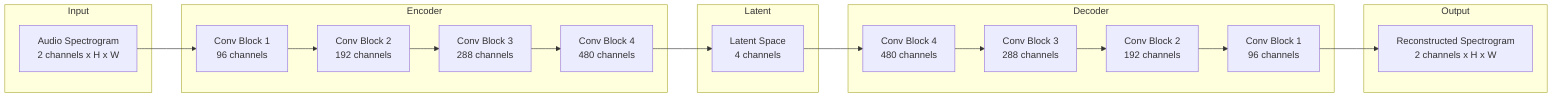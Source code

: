 graph LR
    subgraph Input
        A[Audio Spectrogram<br/>2 channels x H x W]
    end

    subgraph Encoder
        B1[Conv Block 1<br/>96 channels]
        B2[Conv Block 2<br/>192 channels]
        B3[Conv Block 3<br/>288 channels]
        B4[Conv Block 4<br/>480 channels]
    end

    subgraph Latent
        C[Latent Space<br/>4 channels]
    end

    subgraph Decoder
        D4[Conv Block 4<br/>480 channels]
        D3[Conv Block 3<br/>288 channels]
        D2[Conv Block 2<br/>192 channels]
        D1[Conv Block 1<br/>96 channels]
    end

    subgraph Output
        E[Reconstructed Spectrogram<br/>2 channels x H x W]
    end

    A --> B1
    B1 --> B2
    B2 --> B3
    B3 --> B4
    B4 --> C
    C --> D4
    D4 --> D3
    D3 --> D2
    D2 --> D1
    D1 --> E